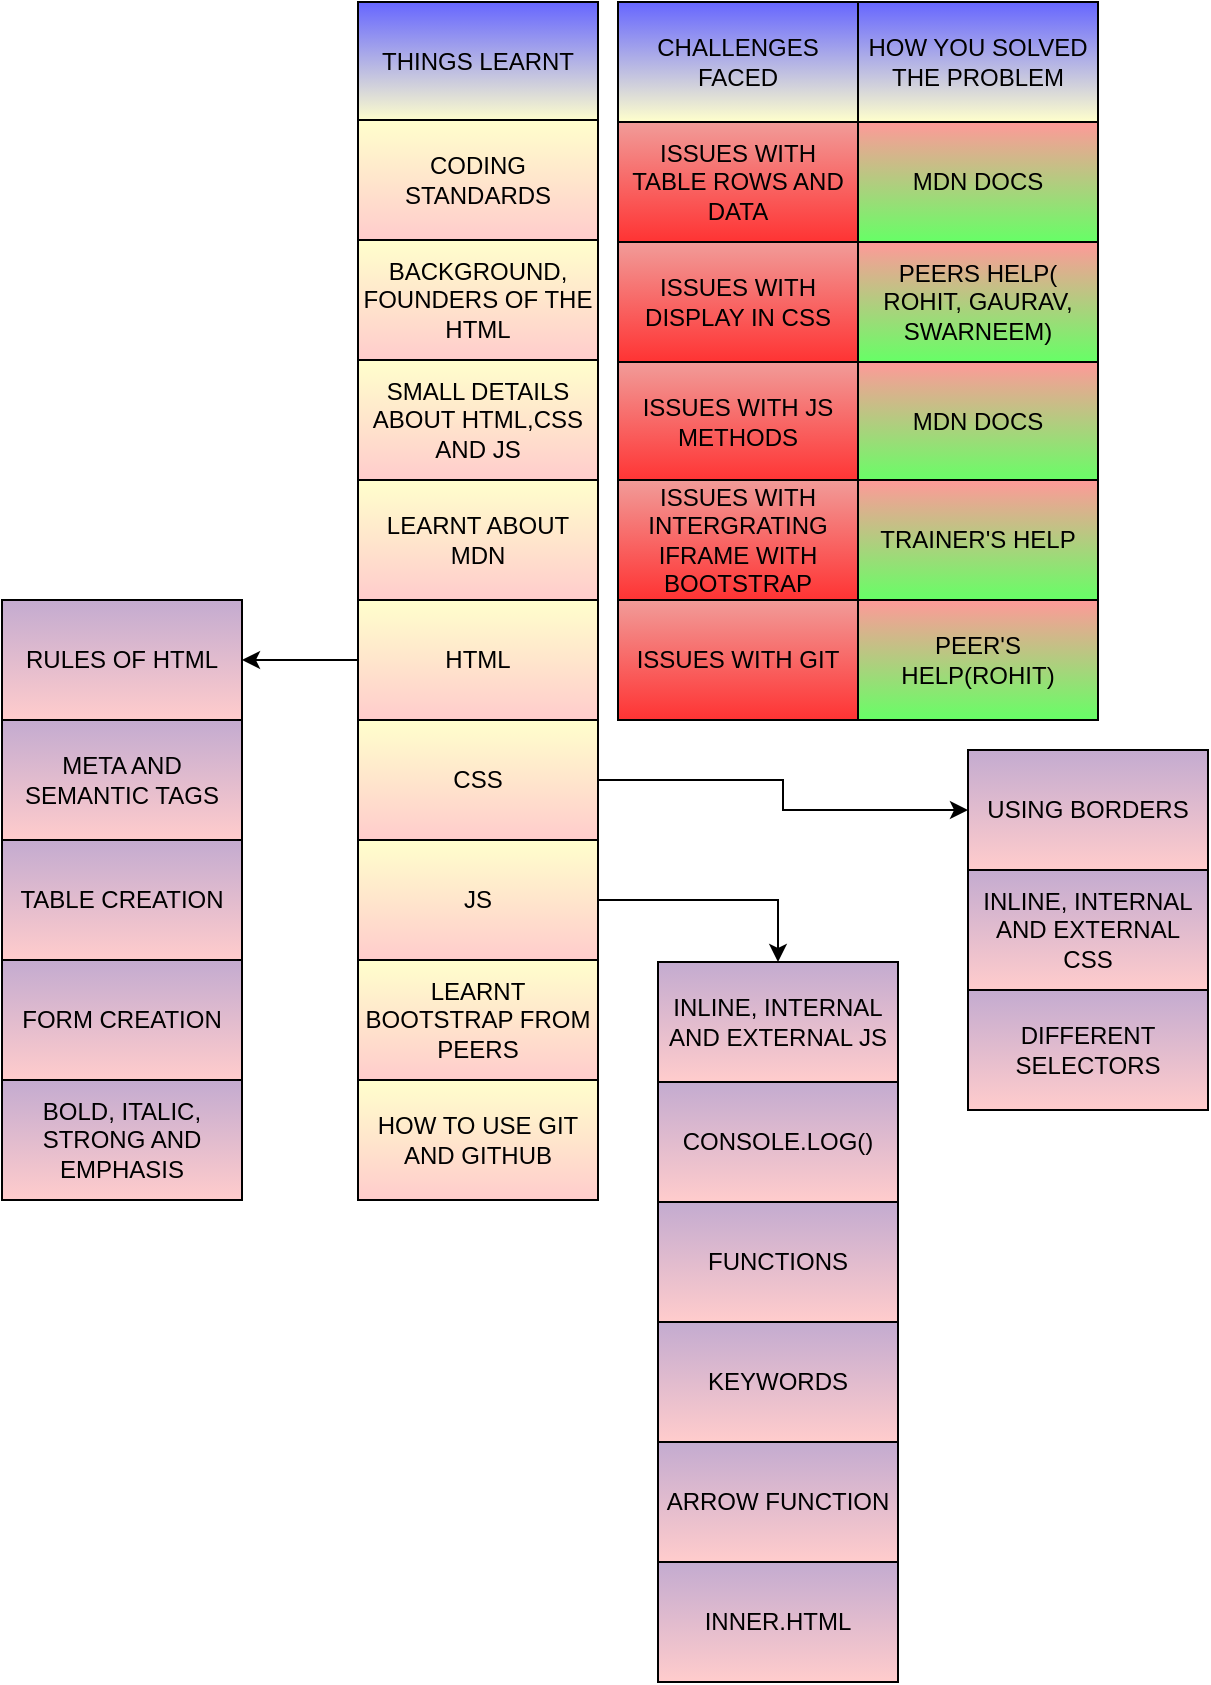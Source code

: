 <mxfile version="24.7.8">
  <diagram name="Page-1" id="Mf4Qupo7xJ-zHIkVb_cZ">
    <mxGraphModel dx="794" dy="511" grid="1" gridSize="10" guides="1" tooltips="1" connect="1" arrows="1" fold="1" page="1" pageScale="1" pageWidth="850" pageHeight="1100" math="0" shadow="0">
      <root>
        <mxCell id="0" />
        <mxCell id="1" parent="0" />
        <mxCell id="d-5O9TcoZOKbOvuCnXNw-2" value="THINGS LEARNT" style="rounded=0;whiteSpace=wrap;html=1;fillColor=#6666FF;fontColor=default;strokeColor=default;align=center;verticalAlign=middle;fontFamily=Helvetica;fontSize=12;gradientColor=#FFFFCC;" vertex="1" parent="1">
          <mxGeometry x="230" y="160" width="120" height="60" as="geometry" />
        </mxCell>
        <mxCell id="d-5O9TcoZOKbOvuCnXNw-3" value="CHALLENGES FACED" style="rounded=0;whiteSpace=wrap;html=1;fillColor=#6666FF;fontColor=default;strokeColor=default;align=center;verticalAlign=middle;fontFamily=Helvetica;fontSize=12;gradientColor=#FFFFCC;" vertex="1" parent="1">
          <mxGeometry x="360" y="160" width="120" height="60" as="geometry" />
        </mxCell>
        <mxCell id="d-5O9TcoZOKbOvuCnXNw-4" value="HOW YOU SOLVED THE PROBLEM" style="rounded=0;whiteSpace=wrap;html=1;fillColor=#6666FF;fontColor=default;strokeColor=default;align=center;verticalAlign=middle;fontFamily=Helvetica;fontSize=12;gradientColor=#FFFFCC;" vertex="1" parent="1">
          <mxGeometry x="480" y="160" width="120" height="60" as="geometry" />
        </mxCell>
        <mxCell id="d-5O9TcoZOKbOvuCnXNw-5" value="SMALL DETAILS ABOUT HTML,CSS AND JS" style="rounded=0;whiteSpace=wrap;html=1;fillColor=#FFFFCC;strokeColor=default;align=center;verticalAlign=middle;fontFamily=Helvetica;fontSize=12;fontColor=default;gradientColor=#FFCCCC;" vertex="1" parent="1">
          <mxGeometry x="230" y="339" width="120" height="60" as="geometry" />
        </mxCell>
        <mxCell id="d-5O9TcoZOKbOvuCnXNw-6" value="ISSUES WITH TABLE ROWS AND DATA" style="rounded=0;whiteSpace=wrap;html=1;fillColor=#F19C99;strokeColor=default;align=center;verticalAlign=middle;fontFamily=Helvetica;fontSize=12;fontColor=default;gradientColor=#FF3333;" vertex="1" parent="1">
          <mxGeometry x="360" y="220" width="120" height="60" as="geometry" />
        </mxCell>
        <mxCell id="d-5O9TcoZOKbOvuCnXNw-7" value="MDN DOCS" style="rounded=0;whiteSpace=wrap;html=1;fillColor=#FF9999;strokeColor=default;align=center;verticalAlign=middle;fontFamily=Helvetica;fontSize=12;fontColor=default;gradientColor=#66FF66;" vertex="1" parent="1">
          <mxGeometry x="480" y="220" width="120" height="60" as="geometry" />
        </mxCell>
        <mxCell id="d-5O9TcoZOKbOvuCnXNw-8" value="BACKGROUND, FOUNDERS OF THE HTML" style="rounded=0;whiteSpace=wrap;html=1;fillColor=#FFFFCC;strokeColor=default;align=center;verticalAlign=middle;fontFamily=Helvetica;fontSize=12;fontColor=default;gradientColor=#FFCCCC;" vertex="1" parent="1">
          <mxGeometry x="230" y="279" width="120" height="60" as="geometry" />
        </mxCell>
        <mxCell id="d-5O9TcoZOKbOvuCnXNw-9" value="LEARNT ABOUT MDN" style="rounded=0;whiteSpace=wrap;html=1;fillColor=#FFFFCC;strokeColor=default;align=center;verticalAlign=middle;fontFamily=Helvetica;fontSize=12;fontColor=default;gradientColor=#FFCCCC;" vertex="1" parent="1">
          <mxGeometry x="230" y="399" width="120" height="60" as="geometry" />
        </mxCell>
        <mxCell id="d-5O9TcoZOKbOvuCnXNw-28" value="" style="edgeStyle=orthogonalEdgeStyle;rounded=0;orthogonalLoop=1;jettySize=auto;html=1;" edge="1" parent="1" source="d-5O9TcoZOKbOvuCnXNw-10" target="d-5O9TcoZOKbOvuCnXNw-27">
          <mxGeometry relative="1" as="geometry" />
        </mxCell>
        <mxCell id="d-5O9TcoZOKbOvuCnXNw-10" value="CSS" style="rounded=0;whiteSpace=wrap;html=1;fillColor=#FFFFCC;strokeColor=default;align=center;verticalAlign=middle;fontFamily=Helvetica;fontSize=12;fontColor=default;gradientColor=#FFCCCC;" vertex="1" parent="1">
          <mxGeometry x="230" y="519" width="120" height="60" as="geometry" />
        </mxCell>
        <mxCell id="d-5O9TcoZOKbOvuCnXNw-34" value="" style="edgeStyle=orthogonalEdgeStyle;rounded=0;orthogonalLoop=1;jettySize=auto;html=1;" edge="1" parent="1" source="d-5O9TcoZOKbOvuCnXNw-11" target="d-5O9TcoZOKbOvuCnXNw-33">
          <mxGeometry relative="1" as="geometry" />
        </mxCell>
        <mxCell id="d-5O9TcoZOKbOvuCnXNw-11" value="JS" style="rounded=0;whiteSpace=wrap;html=1;fillColor=#FFFFCC;strokeColor=default;align=center;verticalAlign=middle;fontFamily=Helvetica;fontSize=12;fontColor=default;gradientColor=#FFCCCC;" vertex="1" parent="1">
          <mxGeometry x="230" y="579" width="120" height="60" as="geometry" />
        </mxCell>
        <mxCell id="d-5O9TcoZOKbOvuCnXNw-12" value="ISSUES WITH DISPLAY IN CSS" style="rounded=0;whiteSpace=wrap;html=1;fillColor=#F19C99;strokeColor=default;align=center;verticalAlign=middle;fontFamily=Helvetica;fontSize=12;fontColor=default;gradientColor=#FF3333;" vertex="1" parent="1">
          <mxGeometry x="360" y="280" width="120" height="60" as="geometry" />
        </mxCell>
        <mxCell id="d-5O9TcoZOKbOvuCnXNw-13" value="PEERS HELP( ROHIT, GAURAV, SWARNEEM)" style="rounded=0;whiteSpace=wrap;html=1;fillColor=#FF9999;strokeColor=default;align=center;verticalAlign=middle;fontFamily=Helvetica;fontSize=12;fontColor=default;gradientColor=#66FF66;" vertex="1" parent="1">
          <mxGeometry x="480" y="280" width="120" height="60" as="geometry" />
        </mxCell>
        <mxCell id="d-5O9TcoZOKbOvuCnXNw-14" value="ISSUES WITH JS METHODS" style="rounded=0;whiteSpace=wrap;html=1;fillColor=#F19C99;strokeColor=default;align=center;verticalAlign=middle;fontFamily=Helvetica;fontSize=12;fontColor=default;gradientColor=#FF3333;" vertex="1" parent="1">
          <mxGeometry x="360" y="340" width="120" height="60" as="geometry" />
        </mxCell>
        <mxCell id="d-5O9TcoZOKbOvuCnXNw-15" value="LEARNT BOOTSTRAP FROM PEERS" style="rounded=0;whiteSpace=wrap;html=1;fillColor=#FFFFCC;strokeColor=default;align=center;verticalAlign=middle;fontFamily=Helvetica;fontSize=12;fontColor=default;gradientColor=#FFCCCC;" vertex="1" parent="1">
          <mxGeometry x="230" y="639" width="120" height="60" as="geometry" />
        </mxCell>
        <mxCell id="d-5O9TcoZOKbOvuCnXNw-16" value="MDN DOCS" style="rounded=0;whiteSpace=wrap;html=1;fillColor=#FF9999;strokeColor=default;align=center;verticalAlign=middle;fontFamily=Helvetica;fontSize=12;fontColor=default;gradientColor=#66FF66;" vertex="1" parent="1">
          <mxGeometry x="480" y="340" width="120" height="60" as="geometry" />
        </mxCell>
        <mxCell id="d-5O9TcoZOKbOvuCnXNw-18" value="ARROW FUNCTION" style="rounded=0;whiteSpace=wrap;html=1;fillColor=#C3ABD0;strokeColor=default;align=center;verticalAlign=middle;fontFamily=Helvetica;fontSize=12;fontColor=default;gradientColor=#FFCCCC;" vertex="1" parent="1">
          <mxGeometry x="380" y="880" width="120" height="60" as="geometry" />
        </mxCell>
        <mxCell id="d-5O9TcoZOKbOvuCnXNw-19" value="HOW TO USE GIT AND GITHUB" style="rounded=0;whiteSpace=wrap;html=1;fillColor=#FFFFCC;strokeColor=default;align=center;verticalAlign=middle;fontFamily=Helvetica;fontSize=12;fontColor=default;gradientColor=#FFCCCC;" vertex="1" parent="1">
          <mxGeometry x="230" y="699" width="120" height="60" as="geometry" />
        </mxCell>
        <mxCell id="d-5O9TcoZOKbOvuCnXNw-20" value="CODING STANDARDS" style="rounded=0;whiteSpace=wrap;html=1;fillColor=#FFFFCC;strokeColor=default;align=center;verticalAlign=middle;fontFamily=Helvetica;fontSize=12;fontColor=default;gradientColor=#FFCCCC;" vertex="1" parent="1">
          <mxGeometry x="230" y="219" width="120" height="60" as="geometry" />
        </mxCell>
        <mxCell id="d-5O9TcoZOKbOvuCnXNw-23" value="" style="edgeStyle=orthogonalEdgeStyle;rounded=0;orthogonalLoop=1;jettySize=auto;html=1;" edge="1" parent="1" source="d-5O9TcoZOKbOvuCnXNw-21" target="d-5O9TcoZOKbOvuCnXNw-22">
          <mxGeometry relative="1" as="geometry" />
        </mxCell>
        <mxCell id="d-5O9TcoZOKbOvuCnXNw-21" value="HTML" style="rounded=0;whiteSpace=wrap;html=1;fillColor=#FFFFCC;strokeColor=default;align=center;verticalAlign=middle;fontFamily=Helvetica;fontSize=12;fontColor=default;gradientColor=#FFCCCC;" vertex="1" parent="1">
          <mxGeometry x="230" y="459" width="120" height="60" as="geometry" />
        </mxCell>
        <mxCell id="d-5O9TcoZOKbOvuCnXNw-22" value="RULES OF HTML" style="rounded=0;whiteSpace=wrap;html=1;fillColor=#C3ABD0;strokeColor=default;align=center;verticalAlign=middle;fontFamily=Helvetica;fontSize=12;fontColor=default;gradientColor=#FFCCCC;" vertex="1" parent="1">
          <mxGeometry x="52" y="459" width="120" height="60" as="geometry" />
        </mxCell>
        <mxCell id="d-5O9TcoZOKbOvuCnXNw-24" value="META AND SEMANTIC TAGS" style="rounded=0;whiteSpace=wrap;html=1;fillColor=#C3ABD0;strokeColor=default;align=center;verticalAlign=middle;fontFamily=Helvetica;fontSize=12;fontColor=default;gradientColor=#FFCCCC;" vertex="1" parent="1">
          <mxGeometry x="52" y="519" width="120" height="60" as="geometry" />
        </mxCell>
        <mxCell id="d-5O9TcoZOKbOvuCnXNw-25" value="TABLE CREATION" style="rounded=0;whiteSpace=wrap;html=1;fillColor=#C3ABD0;strokeColor=default;align=center;verticalAlign=middle;fontFamily=Helvetica;fontSize=12;fontColor=default;gradientColor=#FFCCCC;" vertex="1" parent="1">
          <mxGeometry x="52" y="579" width="120" height="60" as="geometry" />
        </mxCell>
        <mxCell id="d-5O9TcoZOKbOvuCnXNw-26" value="FORM CREATION" style="rounded=0;whiteSpace=wrap;html=1;fillColor=#C3ABD0;strokeColor=default;align=center;verticalAlign=middle;fontFamily=Helvetica;fontSize=12;fontColor=default;gradientColor=#FFCCCC;" vertex="1" parent="1">
          <mxGeometry x="52" y="639" width="120" height="60" as="geometry" />
        </mxCell>
        <mxCell id="d-5O9TcoZOKbOvuCnXNw-27" value="USING BORDERS" style="rounded=0;whiteSpace=wrap;html=1;fillColor=#C3ABD0;strokeColor=default;align=center;verticalAlign=middle;fontFamily=Helvetica;fontSize=12;fontColor=default;gradientColor=#FFCCCC;" vertex="1" parent="1">
          <mxGeometry x="535" y="534" width="120" height="60" as="geometry" />
        </mxCell>
        <mxCell id="d-5O9TcoZOKbOvuCnXNw-29" value="INLINE, INTERNAL AND EXTERNAL CSS" style="rounded=0;whiteSpace=wrap;html=1;fillColor=#C3ABD0;strokeColor=default;align=center;verticalAlign=middle;fontFamily=Helvetica;fontSize=12;fontColor=default;gradientColor=#FFCCCC;" vertex="1" parent="1">
          <mxGeometry x="535" y="594" width="120" height="60" as="geometry" />
        </mxCell>
        <mxCell id="d-5O9TcoZOKbOvuCnXNw-30" value="DIFFERENT SELECTORS" style="rounded=0;whiteSpace=wrap;html=1;fillColor=#C3ABD0;strokeColor=default;align=center;verticalAlign=middle;fontFamily=Helvetica;fontSize=12;fontColor=default;gradientColor=#FFCCCC;" vertex="1" parent="1">
          <mxGeometry x="535" y="654" width="120" height="60" as="geometry" />
        </mxCell>
        <mxCell id="d-5O9TcoZOKbOvuCnXNw-32" value="BOLD, ITALIC, STRONG AND EMPHASIS" style="rounded=0;whiteSpace=wrap;html=1;fillColor=#C3ABD0;strokeColor=default;align=center;verticalAlign=middle;fontFamily=Helvetica;fontSize=12;fontColor=default;gradientColor=#FFCCCC;" vertex="1" parent="1">
          <mxGeometry x="52" y="699" width="120" height="60" as="geometry" />
        </mxCell>
        <mxCell id="d-5O9TcoZOKbOvuCnXNw-33" value="INLINE, INTERNAL AND EXTERNAL JS" style="whiteSpace=wrap;html=1;rounded=0;fillColor=#C3ABD0;strokeColor=default;gradientColor=#FFCCCC;align=center;verticalAlign=middle;fontFamily=Helvetica;fontSize=12;fontColor=default;" vertex="1" parent="1">
          <mxGeometry x="380" y="640" width="120" height="60" as="geometry" />
        </mxCell>
        <mxCell id="d-5O9TcoZOKbOvuCnXNw-35" value="CONSOLE.LOG()" style="rounded=0;whiteSpace=wrap;html=1;fillColor=#C3ABD0;strokeColor=default;align=center;verticalAlign=middle;fontFamily=Helvetica;fontSize=12;fontColor=default;gradientColor=#FFCCCC;" vertex="1" parent="1">
          <mxGeometry x="380" y="700" width="120" height="60" as="geometry" />
        </mxCell>
        <mxCell id="d-5O9TcoZOKbOvuCnXNw-36" value="FUNCTIONS" style="rounded=0;whiteSpace=wrap;html=1;fillColor=#C3ABD0;strokeColor=default;align=center;verticalAlign=middle;fontFamily=Helvetica;fontSize=12;fontColor=default;gradientColor=#FFCCCC;" vertex="1" parent="1">
          <mxGeometry x="380" y="760" width="120" height="60" as="geometry" />
        </mxCell>
        <mxCell id="d-5O9TcoZOKbOvuCnXNw-37" value="KEYWORDS" style="rounded=0;whiteSpace=wrap;html=1;fillColor=#C3ABD0;strokeColor=default;align=center;verticalAlign=middle;fontFamily=Helvetica;fontSize=12;fontColor=default;gradientColor=#FFCCCC;" vertex="1" parent="1">
          <mxGeometry x="380" y="820" width="120" height="60" as="geometry" />
        </mxCell>
        <mxCell id="d-5O9TcoZOKbOvuCnXNw-38" value="INNER.HTML" style="rounded=0;whiteSpace=wrap;html=1;fillColor=#C3ABD0;strokeColor=default;align=center;verticalAlign=middle;fontFamily=Helvetica;fontSize=12;fontColor=default;gradientColor=#FFCCCC;" vertex="1" parent="1">
          <mxGeometry x="380" y="940" width="120" height="60" as="geometry" />
        </mxCell>
        <mxCell id="d-5O9TcoZOKbOvuCnXNw-41" value="ISSUES WITH INTERGRATING IFRAME WITH BOOTSTRAP" style="rounded=0;whiteSpace=wrap;html=1;strokeColor=default;align=center;verticalAlign=middle;fontFamily=Helvetica;fontSize=12;fontColor=default;fillColor=#F19C99;gradientColor=#FF3333;" vertex="1" parent="1">
          <mxGeometry x="360" y="399" width="120" height="60" as="geometry" />
        </mxCell>
        <mxCell id="d-5O9TcoZOKbOvuCnXNw-42" value="TRAINER&#39;S HELP" style="rounded=0;whiteSpace=wrap;html=1;strokeColor=default;align=center;verticalAlign=middle;fontFamily=Helvetica;fontSize=12;fontColor=default;fillColor=#FF9999;gradientColor=#66FF66;" vertex="1" parent="1">
          <mxGeometry x="480" y="399" width="120" height="60" as="geometry" />
        </mxCell>
        <mxCell id="d-5O9TcoZOKbOvuCnXNw-43" value="ISSUES WITH GIT" style="rounded=0;whiteSpace=wrap;html=1;strokeColor=default;align=center;verticalAlign=middle;fontFamily=Helvetica;fontSize=12;fontColor=default;fillColor=#F19C99;gradientColor=#FF3333;" vertex="1" parent="1">
          <mxGeometry x="360" y="459" width="120" height="60" as="geometry" />
        </mxCell>
        <mxCell id="d-5O9TcoZOKbOvuCnXNw-44" value="PEER&#39;S HELP(ROHIT)" style="rounded=0;whiteSpace=wrap;html=1;strokeColor=default;align=center;verticalAlign=middle;fontFamily=Helvetica;fontSize=12;fontColor=default;fillColor=#FF9999;gradientColor=#66FF66;" vertex="1" parent="1">
          <mxGeometry x="480" y="459" width="120" height="60" as="geometry" />
        </mxCell>
      </root>
    </mxGraphModel>
  </diagram>
</mxfile>

